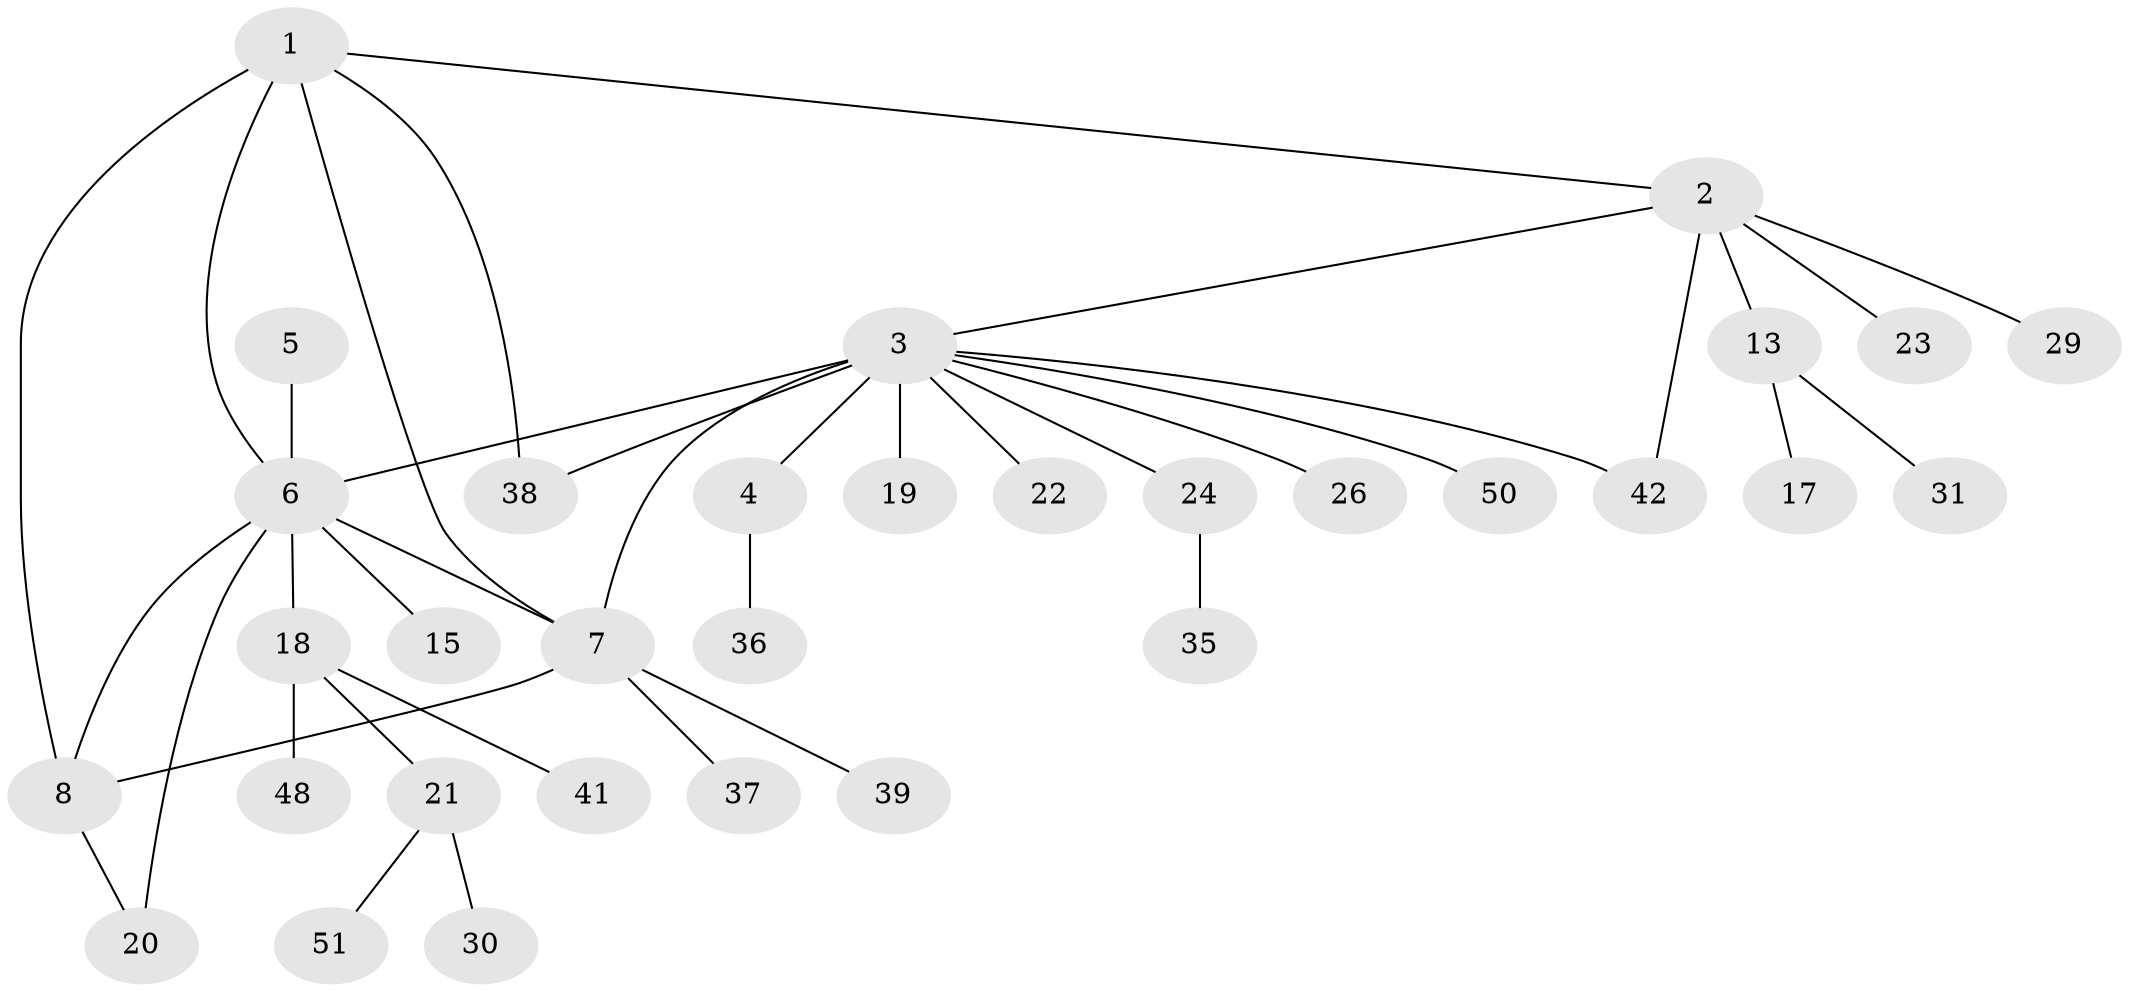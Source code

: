// original degree distribution, {6: 0.05555555555555555, 11: 0.018518518518518517, 2: 0.2962962962962963, 1: 0.46296296296296297, 7: 0.037037037037037035, 8: 0.018518518518518517, 5: 0.037037037037037035, 3: 0.07407407407407407}
// Generated by graph-tools (version 1.1) at 2025/19/03/04/25 18:19:44]
// undirected, 32 vertices, 39 edges
graph export_dot {
graph [start="1"]
  node [color=gray90,style=filled];
  1 [super="+16"];
  2;
  3 [super="+12+11+10"];
  4;
  5;
  6 [super="+14+9"];
  7 [super="+34+49"];
  8 [super="+33"];
  13 [super="+28"];
  15;
  17;
  18 [super="+27"];
  19;
  20;
  21 [super="+32"];
  22;
  23;
  24;
  26;
  29;
  30 [super="+40"];
  31;
  35 [super="+46"];
  36;
  37;
  38 [super="+45"];
  39;
  41;
  42;
  48 [super="+54"];
  50;
  51;
  1 -- 2;
  1 -- 6 [weight=2];
  1 -- 8;
  1 -- 38;
  1 -- 7;
  2 -- 3;
  2 -- 13;
  2 -- 23;
  2 -- 29;
  2 -- 42;
  3 -- 4;
  3 -- 6 [weight=2];
  3 -- 7 [weight=2];
  3 -- 19;
  3 -- 42;
  3 -- 50;
  3 -- 22;
  3 -- 38;
  3 -- 24;
  3 -- 26;
  4 -- 36;
  5 -- 6;
  6 -- 7 [weight=2];
  6 -- 18;
  6 -- 20;
  6 -- 8;
  6 -- 15;
  7 -- 8;
  7 -- 37;
  7 -- 39;
  8 -- 20;
  13 -- 17;
  13 -- 31;
  18 -- 21;
  18 -- 41;
  18 -- 48;
  21 -- 30;
  21 -- 51;
  24 -- 35;
}
